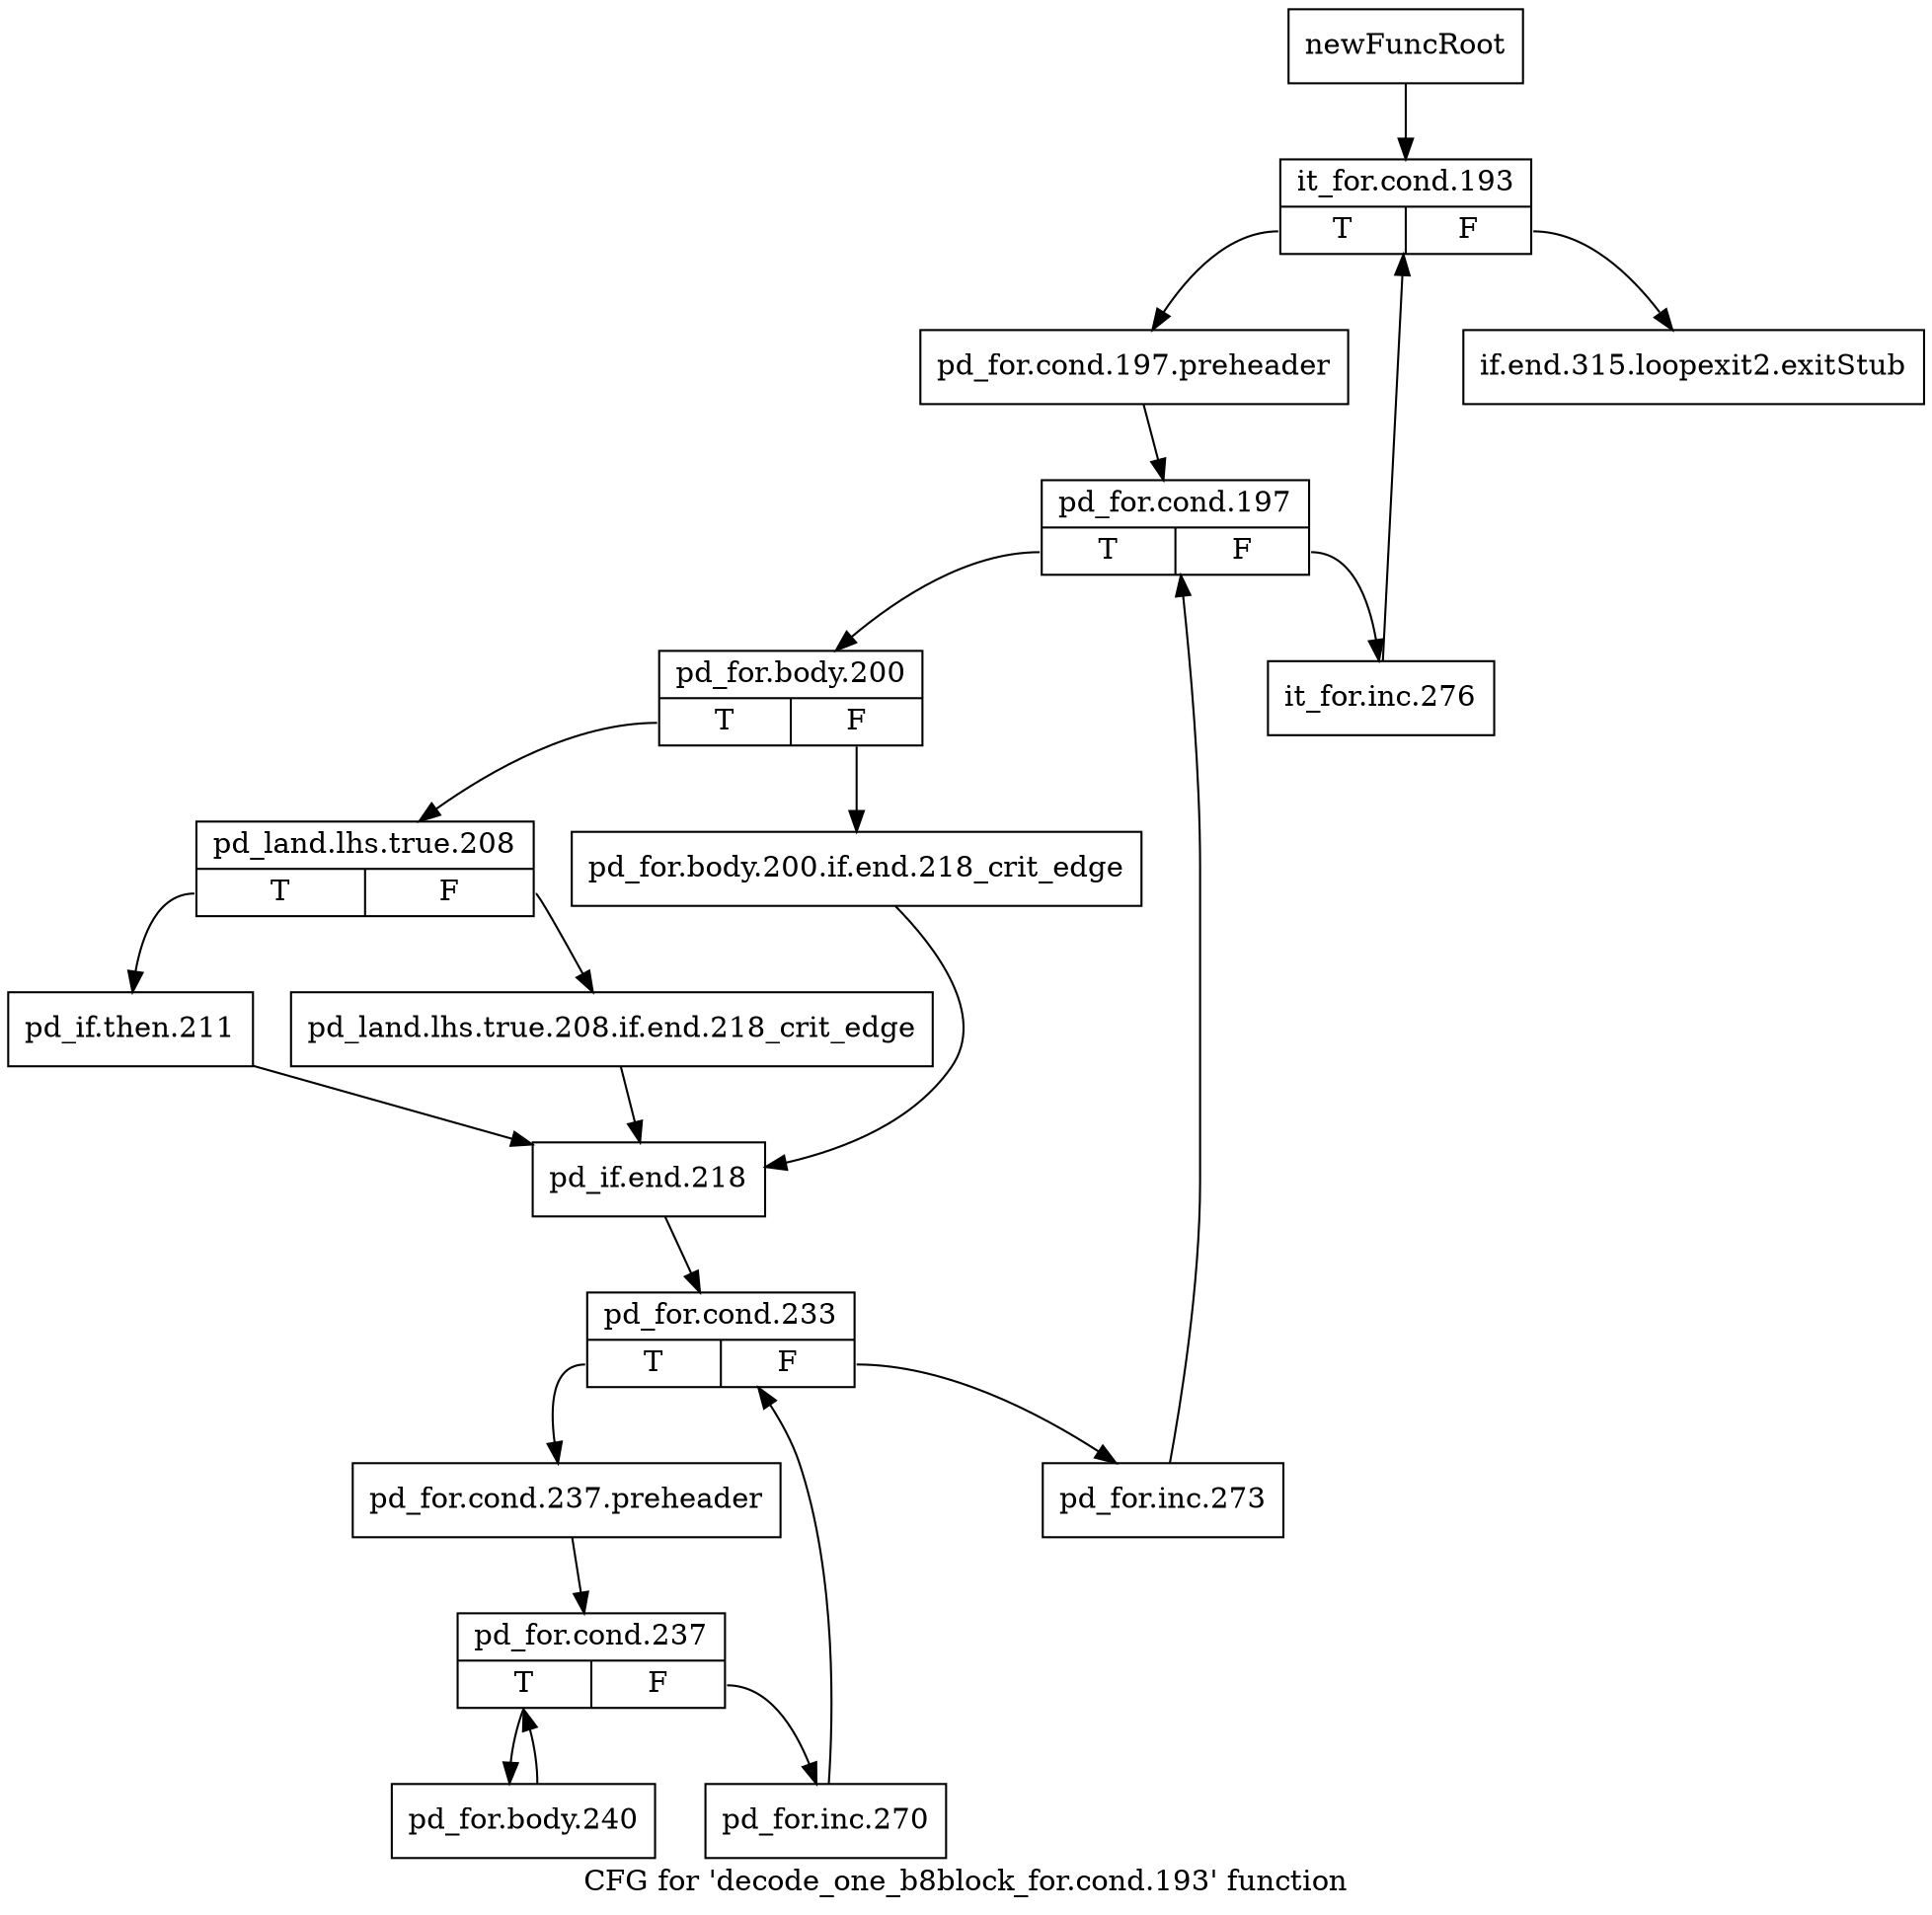 digraph "CFG for 'decode_one_b8block_for.cond.193' function" {
	label="CFG for 'decode_one_b8block_for.cond.193' function";

	Node0x239ced0 [shape=record,label="{newFuncRoot}"];
	Node0x239ced0 -> Node0x239cf70;
	Node0x239cf20 [shape=record,label="{if.end.315.loopexit2.exitStub}"];
	Node0x239cf70 [shape=record,label="{it_for.cond.193|{<s0>T|<s1>F}}"];
	Node0x239cf70:s0 -> Node0x239cfc0;
	Node0x239cf70:s1 -> Node0x239cf20;
	Node0x239cfc0 [shape=record,label="{pd_for.cond.197.preheader}"];
	Node0x239cfc0 -> Node0x239d010;
	Node0x239d010 [shape=record,label="{pd_for.cond.197|{<s0>T|<s1>F}}"];
	Node0x239d010:s0 -> Node0x239d0b0;
	Node0x239d010:s1 -> Node0x239d060;
	Node0x239d060 [shape=record,label="{it_for.inc.276}"];
	Node0x239d060 -> Node0x239cf70;
	Node0x239d0b0 [shape=record,label="{pd_for.body.200|{<s0>T|<s1>F}}"];
	Node0x239d0b0:s0 -> Node0x239d150;
	Node0x239d0b0:s1 -> Node0x239d100;
	Node0x239d100 [shape=record,label="{pd_for.body.200.if.end.218_crit_edge}"];
	Node0x239d100 -> Node0x239d240;
	Node0x239d150 [shape=record,label="{pd_land.lhs.true.208|{<s0>T|<s1>F}}"];
	Node0x239d150:s0 -> Node0x239d1f0;
	Node0x239d150:s1 -> Node0x239d1a0;
	Node0x239d1a0 [shape=record,label="{pd_land.lhs.true.208.if.end.218_crit_edge}"];
	Node0x239d1a0 -> Node0x239d240;
	Node0x239d1f0 [shape=record,label="{pd_if.then.211}"];
	Node0x239d1f0 -> Node0x239d240;
	Node0x239d240 [shape=record,label="{pd_if.end.218}"];
	Node0x239d240 -> Node0x239d290;
	Node0x239d290 [shape=record,label="{pd_for.cond.233|{<s0>T|<s1>F}}"];
	Node0x239d290:s0 -> Node0x239d330;
	Node0x239d290:s1 -> Node0x239d2e0;
	Node0x239d2e0 [shape=record,label="{pd_for.inc.273}"];
	Node0x239d2e0 -> Node0x239d010;
	Node0x239d330 [shape=record,label="{pd_for.cond.237.preheader}"];
	Node0x239d330 -> Node0x239d380;
	Node0x239d380 [shape=record,label="{pd_for.cond.237|{<s0>T|<s1>F}}"];
	Node0x239d380:s0 -> Node0x239d420;
	Node0x239d380:s1 -> Node0x239d3d0;
	Node0x239d3d0 [shape=record,label="{pd_for.inc.270}"];
	Node0x239d3d0 -> Node0x239d290;
	Node0x239d420 [shape=record,label="{pd_for.body.240}"];
	Node0x239d420 -> Node0x239d380;
}
